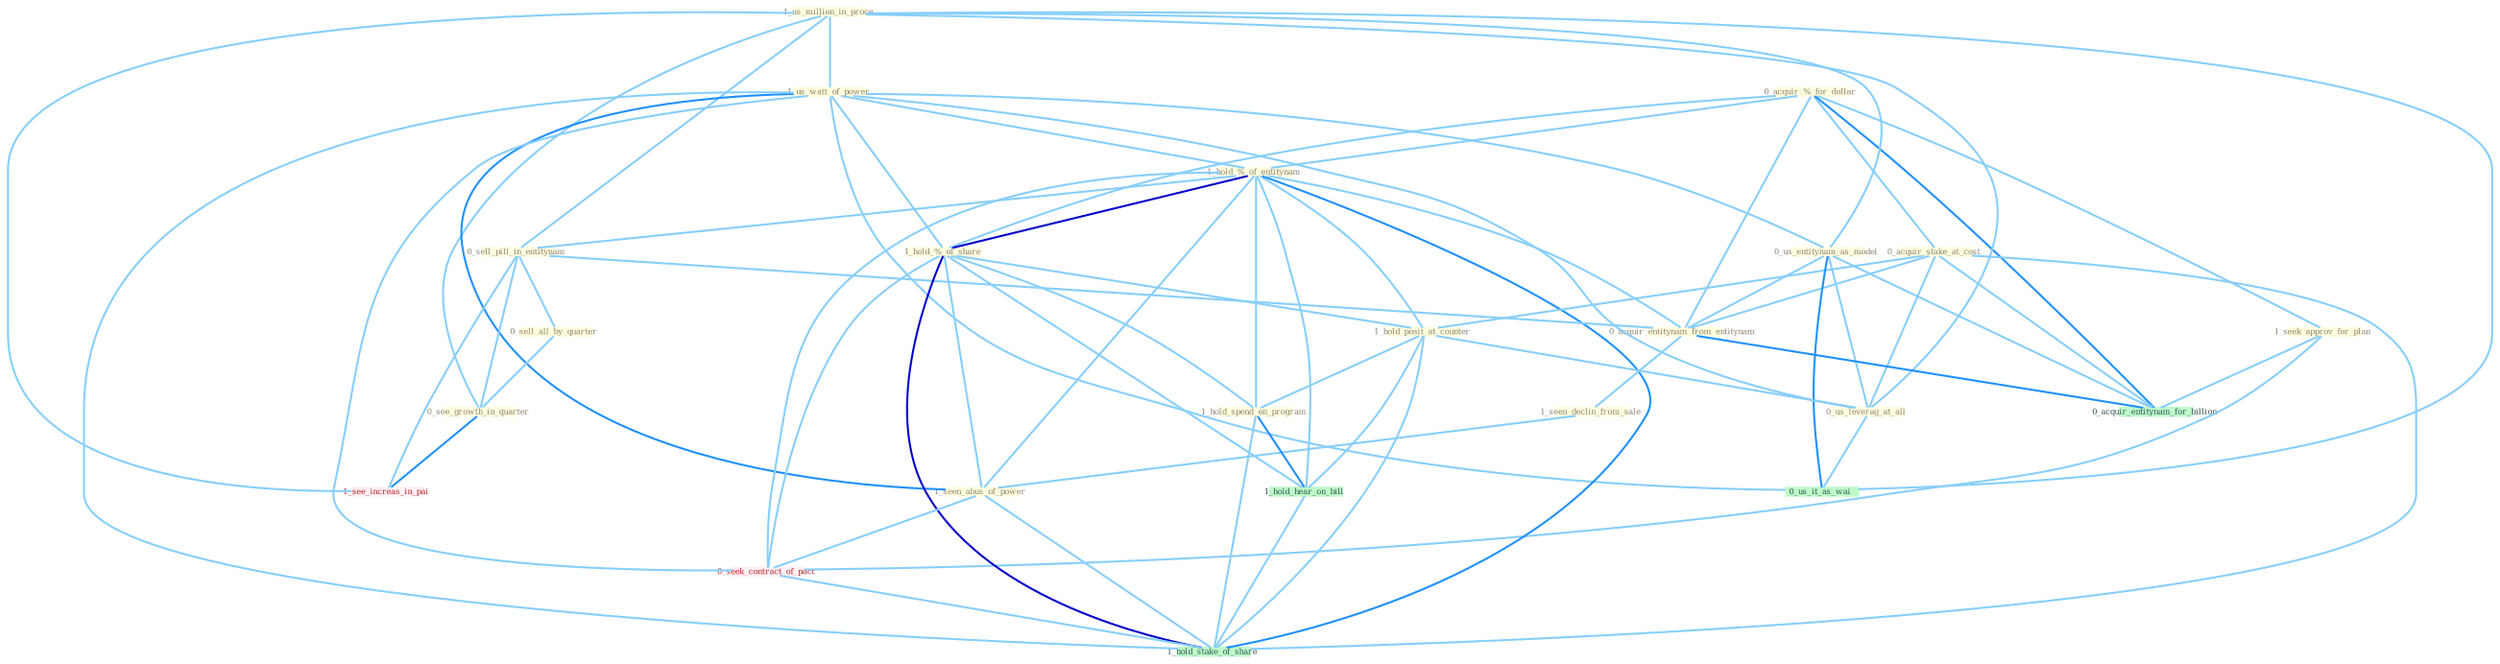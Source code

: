 Graph G{ 
    node
    [shape=polygon,style=filled,width=.5,height=.06,color="#BDFCC9",fixedsize=true,fontsize=4,
    fontcolor="#2f4f4f"];
    {node
    [color="#ffffe0", fontcolor="#8b7d6b"] "0_acquir_%_for_dollar " "1_us_million_in_proce " "1_us_watt_of_power " "1_seek_approv_for_plan " "1_hold_%_of_entitynam " "0_sell_pill_in_entitynam " "0_acquir_stake_at_cost " "0_us_entitynam_as_model " "0_sell_all_by_quarter " "1_hold_%_of_share " "0_acquir_entitynam_from_entitynam " "1_seen_declin_from_sale " "1_hold_posit_at_counter " "0_see_growth_in_quarter " "1_hold_spend_on_program " "0_us_leverag_at_all " "1_seen_abus_of_power "}
{node [color="#fff0f5", fontcolor="#b22222"] "0_seek_contract_of_pact " "1_see_increas_in_pai "}
edge [color="#B0E2FF"];

	"0_acquir_%_for_dollar " -- "1_seek_approv_for_plan " [w="1", color="#87cefa" ];
	"0_acquir_%_for_dollar " -- "1_hold_%_of_entitynam " [w="1", color="#87cefa" ];
	"0_acquir_%_for_dollar " -- "0_acquir_stake_at_cost " [w="1", color="#87cefa" ];
	"0_acquir_%_for_dollar " -- "1_hold_%_of_share " [w="1", color="#87cefa" ];
	"0_acquir_%_for_dollar " -- "0_acquir_entitynam_from_entitynam " [w="1", color="#87cefa" ];
	"0_acquir_%_for_dollar " -- "0_acquir_entitynam_for_billion " [w="2", color="#1e90ff" , len=0.8];
	"1_us_million_in_proce " -- "1_us_watt_of_power " [w="1", color="#87cefa" ];
	"1_us_million_in_proce " -- "0_sell_pill_in_entitynam " [w="1", color="#87cefa" ];
	"1_us_million_in_proce " -- "0_us_entitynam_as_model " [w="1", color="#87cefa" ];
	"1_us_million_in_proce " -- "0_see_growth_in_quarter " [w="1", color="#87cefa" ];
	"1_us_million_in_proce " -- "0_us_leverag_at_all " [w="1", color="#87cefa" ];
	"1_us_million_in_proce " -- "0_us_it_as_wai " [w="1", color="#87cefa" ];
	"1_us_million_in_proce " -- "1_see_increas_in_pai " [w="1", color="#87cefa" ];
	"1_us_watt_of_power " -- "1_hold_%_of_entitynam " [w="1", color="#87cefa" ];
	"1_us_watt_of_power " -- "0_us_entitynam_as_model " [w="1", color="#87cefa" ];
	"1_us_watt_of_power " -- "1_hold_%_of_share " [w="1", color="#87cefa" ];
	"1_us_watt_of_power " -- "0_us_leverag_at_all " [w="1", color="#87cefa" ];
	"1_us_watt_of_power " -- "1_seen_abus_of_power " [w="2", color="#1e90ff" , len=0.8];
	"1_us_watt_of_power " -- "0_seek_contract_of_pact " [w="1", color="#87cefa" ];
	"1_us_watt_of_power " -- "0_us_it_as_wai " [w="1", color="#87cefa" ];
	"1_us_watt_of_power " -- "1_hold_stake_of_share " [w="1", color="#87cefa" ];
	"1_seek_approv_for_plan " -- "0_seek_contract_of_pact " [w="1", color="#87cefa" ];
	"1_seek_approv_for_plan " -- "0_acquir_entitynam_for_billion " [w="1", color="#87cefa" ];
	"1_hold_%_of_entitynam " -- "0_sell_pill_in_entitynam " [w="1", color="#87cefa" ];
	"1_hold_%_of_entitynam " -- "1_hold_%_of_share " [w="3", color="#0000cd" , len=0.6];
	"1_hold_%_of_entitynam " -- "0_acquir_entitynam_from_entitynam " [w="1", color="#87cefa" ];
	"1_hold_%_of_entitynam " -- "1_hold_posit_at_counter " [w="1", color="#87cefa" ];
	"1_hold_%_of_entitynam " -- "1_hold_spend_on_program " [w="1", color="#87cefa" ];
	"1_hold_%_of_entitynam " -- "1_seen_abus_of_power " [w="1", color="#87cefa" ];
	"1_hold_%_of_entitynam " -- "0_seek_contract_of_pact " [w="1", color="#87cefa" ];
	"1_hold_%_of_entitynam " -- "1_hold_hear_on_bill " [w="1", color="#87cefa" ];
	"1_hold_%_of_entitynam " -- "1_hold_stake_of_share " [w="2", color="#1e90ff" , len=0.8];
	"0_sell_pill_in_entitynam " -- "0_sell_all_by_quarter " [w="1", color="#87cefa" ];
	"0_sell_pill_in_entitynam " -- "0_acquir_entitynam_from_entitynam " [w="1", color="#87cefa" ];
	"0_sell_pill_in_entitynam " -- "0_see_growth_in_quarter " [w="1", color="#87cefa" ];
	"0_sell_pill_in_entitynam " -- "1_see_increas_in_pai " [w="1", color="#87cefa" ];
	"0_acquir_stake_at_cost " -- "0_acquir_entitynam_from_entitynam " [w="1", color="#87cefa" ];
	"0_acquir_stake_at_cost " -- "1_hold_posit_at_counter " [w="1", color="#87cefa" ];
	"0_acquir_stake_at_cost " -- "0_us_leverag_at_all " [w="1", color="#87cefa" ];
	"0_acquir_stake_at_cost " -- "0_acquir_entitynam_for_billion " [w="1", color="#87cefa" ];
	"0_acquir_stake_at_cost " -- "1_hold_stake_of_share " [w="1", color="#87cefa" ];
	"0_us_entitynam_as_model " -- "0_acquir_entitynam_from_entitynam " [w="1", color="#87cefa" ];
	"0_us_entitynam_as_model " -- "0_us_leverag_at_all " [w="1", color="#87cefa" ];
	"0_us_entitynam_as_model " -- "0_us_it_as_wai " [w="2", color="#1e90ff" , len=0.8];
	"0_us_entitynam_as_model " -- "0_acquir_entitynam_for_billion " [w="1", color="#87cefa" ];
	"0_sell_all_by_quarter " -- "0_see_growth_in_quarter " [w="1", color="#87cefa" ];
	"1_hold_%_of_share " -- "1_hold_posit_at_counter " [w="1", color="#87cefa" ];
	"1_hold_%_of_share " -- "1_hold_spend_on_program " [w="1", color="#87cefa" ];
	"1_hold_%_of_share " -- "1_seen_abus_of_power " [w="1", color="#87cefa" ];
	"1_hold_%_of_share " -- "0_seek_contract_of_pact " [w="1", color="#87cefa" ];
	"1_hold_%_of_share " -- "1_hold_hear_on_bill " [w="1", color="#87cefa" ];
	"1_hold_%_of_share " -- "1_hold_stake_of_share " [w="3", color="#0000cd" , len=0.6];
	"0_acquir_entitynam_from_entitynam " -- "1_seen_declin_from_sale " [w="1", color="#87cefa" ];
	"0_acquir_entitynam_from_entitynam " -- "0_acquir_entitynam_for_billion " [w="2", color="#1e90ff" , len=0.8];
	"1_seen_declin_from_sale " -- "1_seen_abus_of_power " [w="1", color="#87cefa" ];
	"1_hold_posit_at_counter " -- "1_hold_spend_on_program " [w="1", color="#87cefa" ];
	"1_hold_posit_at_counter " -- "0_us_leverag_at_all " [w="1", color="#87cefa" ];
	"1_hold_posit_at_counter " -- "1_hold_hear_on_bill " [w="1", color="#87cefa" ];
	"1_hold_posit_at_counter " -- "1_hold_stake_of_share " [w="1", color="#87cefa" ];
	"0_see_growth_in_quarter " -- "1_see_increas_in_pai " [w="2", color="#1e90ff" , len=0.8];
	"1_hold_spend_on_program " -- "1_hold_hear_on_bill " [w="2", color="#1e90ff" , len=0.8];
	"1_hold_spend_on_program " -- "1_hold_stake_of_share " [w="1", color="#87cefa" ];
	"0_us_leverag_at_all " -- "0_us_it_as_wai " [w="1", color="#87cefa" ];
	"1_seen_abus_of_power " -- "0_seek_contract_of_pact " [w="1", color="#87cefa" ];
	"1_seen_abus_of_power " -- "1_hold_stake_of_share " [w="1", color="#87cefa" ];
	"0_seek_contract_of_pact " -- "1_hold_stake_of_share " [w="1", color="#87cefa" ];
	"1_hold_hear_on_bill " -- "1_hold_stake_of_share " [w="1", color="#87cefa" ];
}